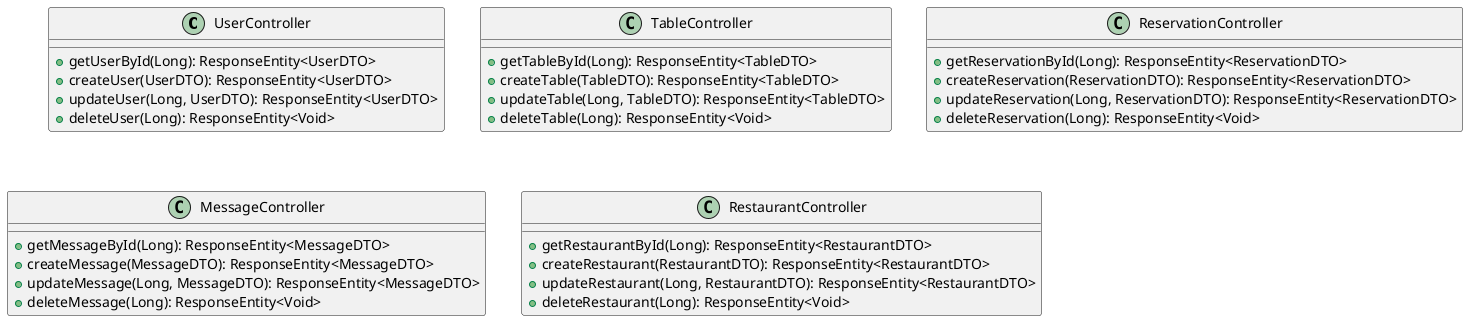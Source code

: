 @startuml

' Контролери
class UserController {
    + getUserById(Long): ResponseEntity<UserDTO>
    + createUser(UserDTO): ResponseEntity<UserDTO>
    + updateUser(Long, UserDTO): ResponseEntity<UserDTO>
    + deleteUser(Long): ResponseEntity<Void>
}

class TableController {
    + getTableById(Long): ResponseEntity<TableDTO>
    + createTable(TableDTO): ResponseEntity<TableDTO>
    + updateTable(Long, TableDTO): ResponseEntity<TableDTO>
    + deleteTable(Long): ResponseEntity<Void>
}

class ReservationController {
    + getReservationById(Long): ResponseEntity<ReservationDTO>
    + createReservation(ReservationDTO): ResponseEntity<ReservationDTO>
    + updateReservation(Long, ReservationDTO): ResponseEntity<ReservationDTO>
    + deleteReservation(Long): ResponseEntity<Void>
}

class MessageController {
    + getMessageById(Long): ResponseEntity<MessageDTO>
    + createMessage(MessageDTO): ResponseEntity<MessageDTO>
    + updateMessage(Long, MessageDTO): ResponseEntity<MessageDTO>
    + deleteMessage(Long): ResponseEntity<Void>
}

class RestaurantController {
    + getRestaurantById(Long): ResponseEntity<RestaurantDTO>
    + createRestaurant(RestaurantDTO): ResponseEntity<RestaurantDTO>
    + updateRestaurant(Long, RestaurantDTO): ResponseEntity<RestaurantDTO>
    + deleteRestaurant(Long): ResponseEntity<Void>
}

@enduml
